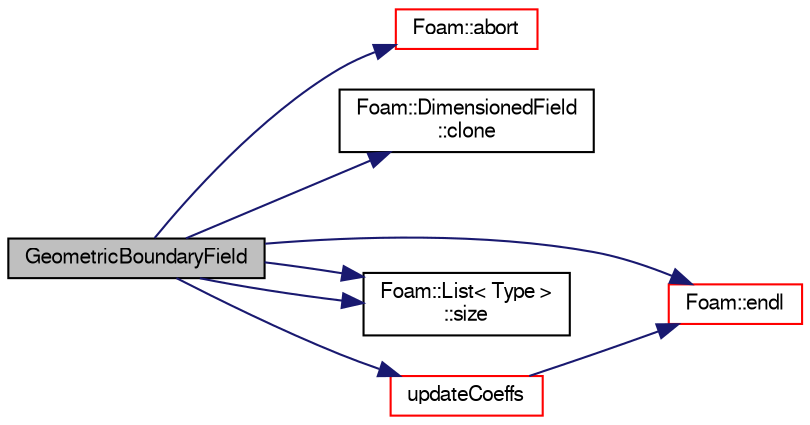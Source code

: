 digraph "GeometricBoundaryField"
{
  bgcolor="transparent";
  edge [fontname="FreeSans",fontsize="10",labelfontname="FreeSans",labelfontsize="10"];
  node [fontname="FreeSans",fontsize="10",shape=record];
  rankdir="LR";
  Node0 [label="GeometricBoundaryField",height=0.2,width=0.4,color="black", fillcolor="grey75", style="filled", fontcolor="black"];
  Node0 -> Node1 [color="midnightblue",fontsize="10",style="solid",fontname="FreeSans"];
  Node1 [label="Foam::abort",height=0.2,width=0.4,color="red",URL="$a21124.html#a447107a607d03e417307c203fa5fb44b"];
  Node0 -> Node44 [color="midnightblue",fontsize="10",style="solid",fontname="FreeSans"];
  Node44 [label="Foam::DimensionedField\l::clone",height=0.2,width=0.4,color="black",URL="$a26390.html#ada891c6b5851430d50f0053017161dcb",tooltip="Construct as copy resetting name. "];
  Node0 -> Node9 [color="midnightblue",fontsize="10",style="solid",fontname="FreeSans"];
  Node9 [label="Foam::endl",height=0.2,width=0.4,color="red",URL="$a21124.html#a2db8fe02a0d3909e9351bb4275b23ce4",tooltip="Add newline and flush stream. "];
  Node0 -> Node45 [color="midnightblue",fontsize="10",style="solid",fontname="FreeSans"];
  Node45 [label="Foam::List\< Type \>\l::size",height=0.2,width=0.4,color="black",URL="$a25694.html#a8a5f6fa29bd4b500caf186f60245b384",tooltip="Override size to be inconsistent with allocated storage. "];
  Node0 -> Node45 [color="midnightblue",fontsize="10",style="solid",fontname="FreeSans"];
  Node0 -> Node46 [color="midnightblue",fontsize="10",style="solid",fontname="FreeSans"];
  Node46 [label="updateCoeffs",height=0.2,width=0.4,color="red",URL="$a26514.html#a7e24eafac629d3733181cd942d4c902f",tooltip="Update the boundary condition coefficients. "];
  Node46 -> Node9 [color="midnightblue",fontsize="10",style="solid",fontname="FreeSans"];
}
